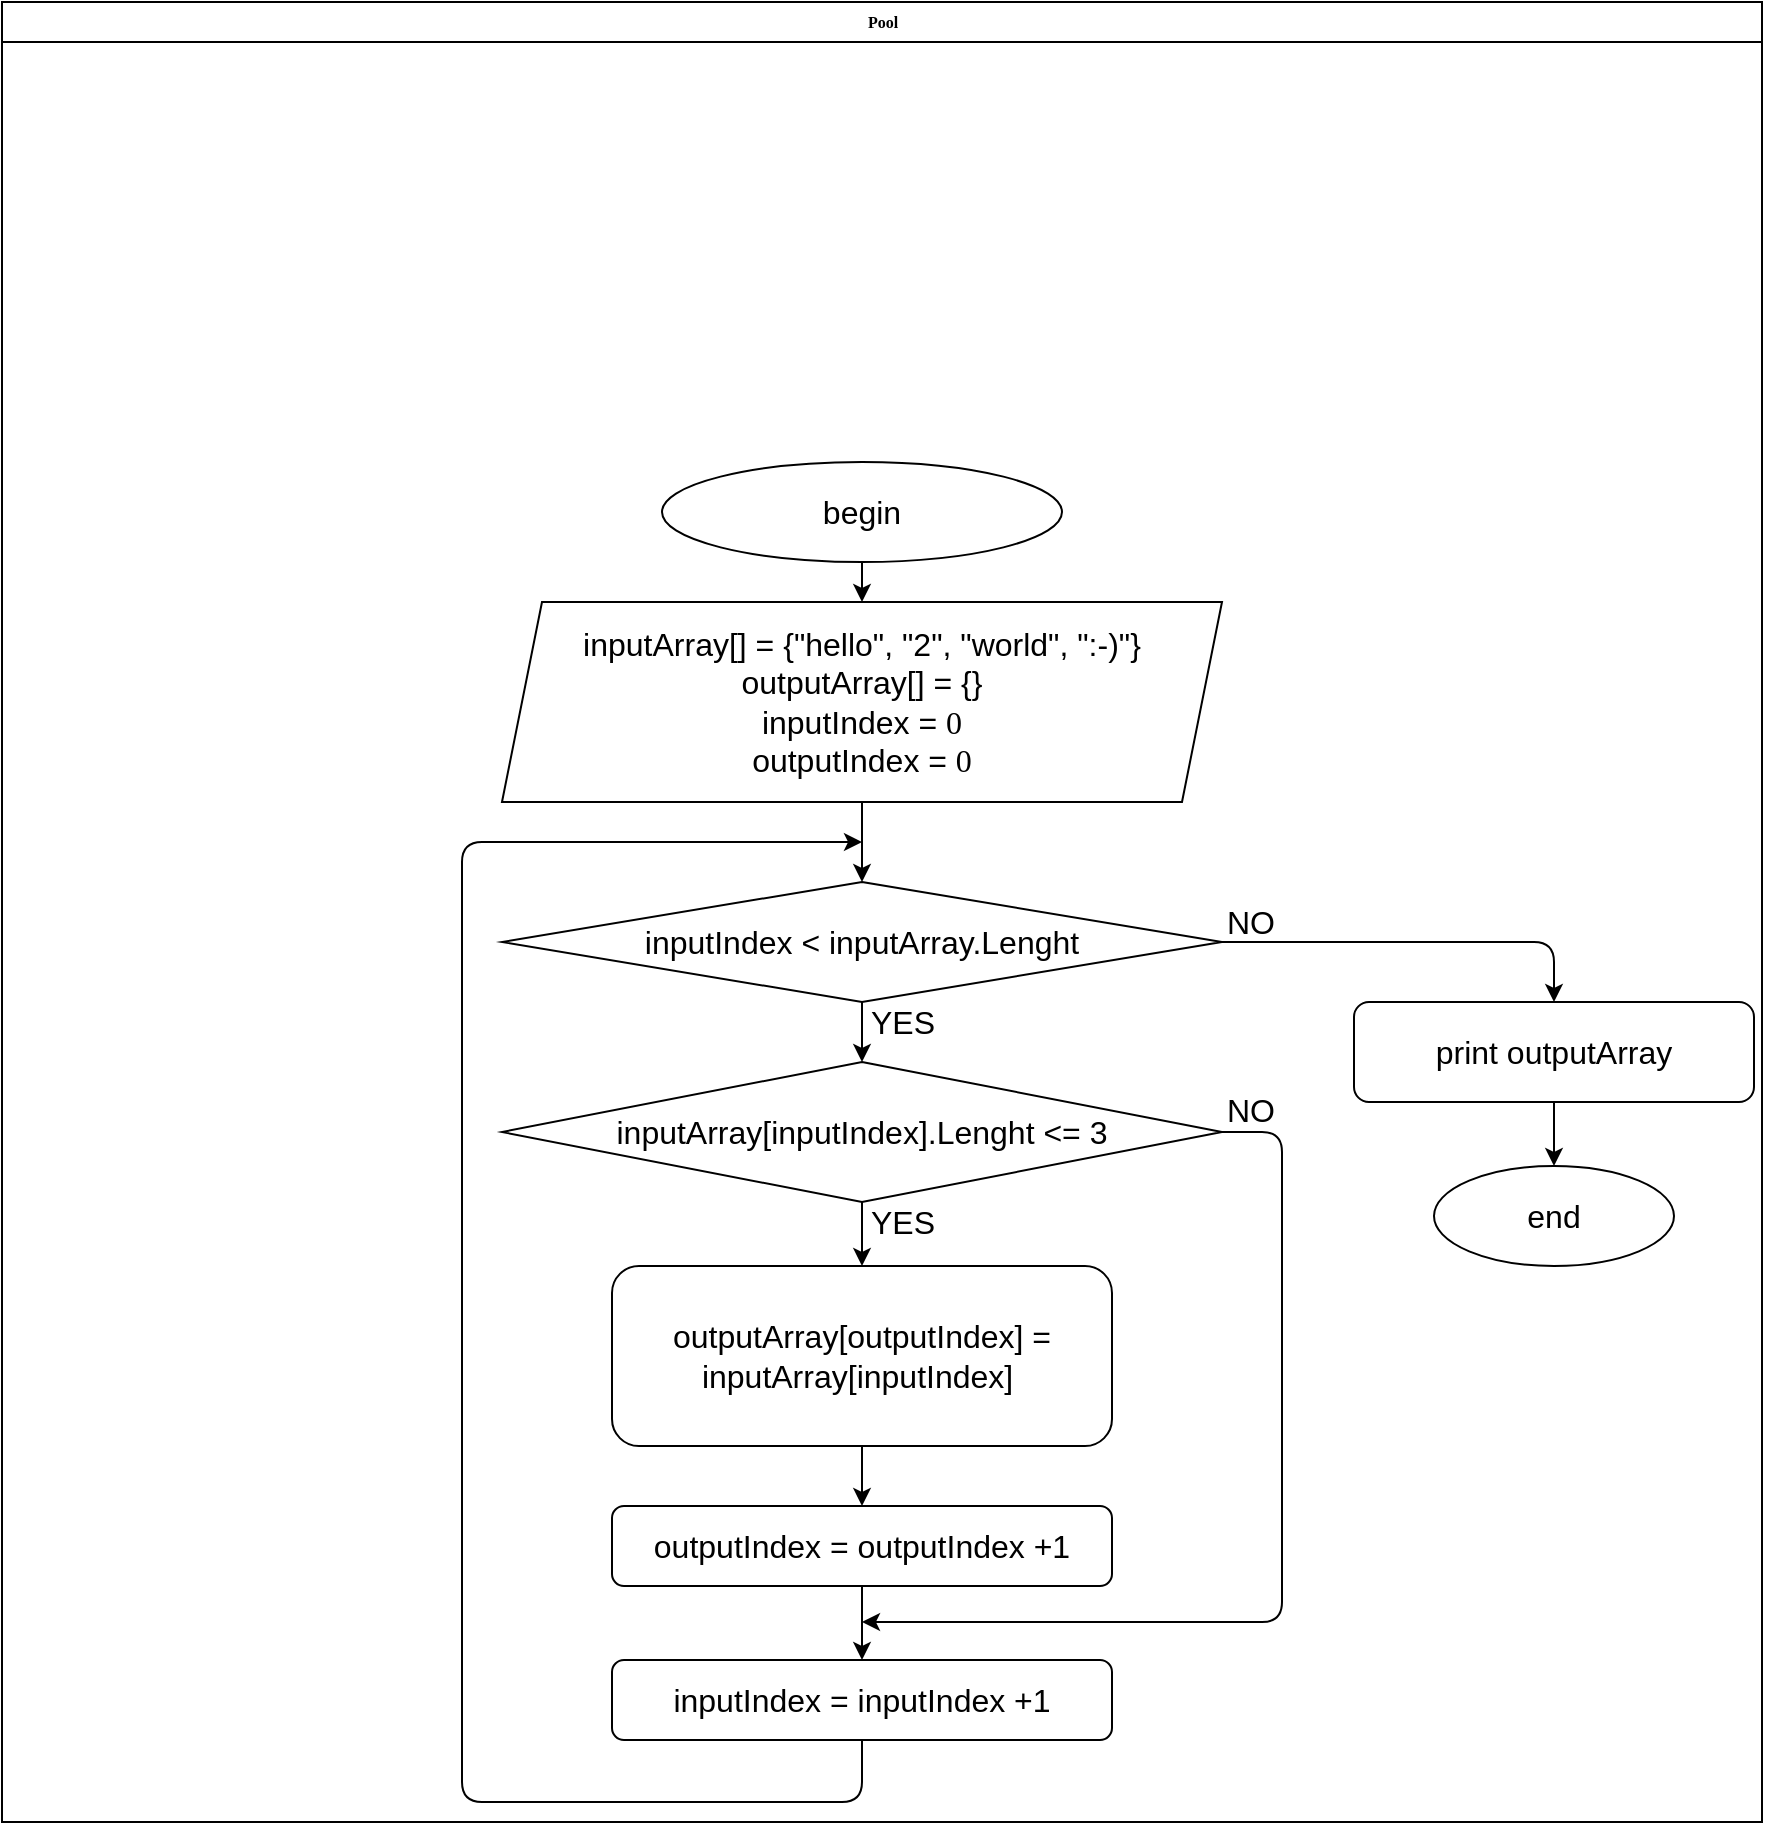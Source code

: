 <mxfile version="20.7.4" type="github">
  <diagram name="Page-1" id="74e2e168-ea6b-b213-b513-2b3c1d86103e">
    <mxGraphModel dx="864" dy="433" grid="1" gridSize="10" guides="1" tooltips="1" connect="1" arrows="1" fold="1" page="1" pageScale="1" pageWidth="1100" pageHeight="850" background="none" math="0" shadow="0">
      <root>
        <mxCell id="0" />
        <mxCell id="1" parent="0" />
        <mxCell id="77e6c97f196da883-1" value="Pool" style="swimlane;html=1;childLayout=stackLayout;startSize=20;rounded=0;shadow=0;labelBackgroundColor=none;strokeWidth=1;fontFamily=Verdana;fontSize=8;align=center;" parent="1" vertex="1">
          <mxGeometry x="150" y="230" width="880" height="910" as="geometry" />
        </mxCell>
        <mxCell id="-I9NjeETSfSGLJqM6EGI-1" value="" style="edgeStyle=none;html=1;fontSize=16;" edge="1" parent="1" source="-I9NjeETSfSGLJqM6EGI-2" target="-I9NjeETSfSGLJqM6EGI-4">
          <mxGeometry relative="1" as="geometry" />
        </mxCell>
        <mxCell id="-I9NjeETSfSGLJqM6EGI-2" value="begin" style="ellipse;whiteSpace=wrap;html=1;strokeWidth=1;fontSize=16;" vertex="1" parent="1">
          <mxGeometry x="480" y="460" width="200" height="50" as="geometry" />
        </mxCell>
        <mxCell id="-I9NjeETSfSGLJqM6EGI-3" value="" style="edgeStyle=none;html=1;fontSize=16;" edge="1" parent="1" source="-I9NjeETSfSGLJqM6EGI-4" target="-I9NjeETSfSGLJqM6EGI-7">
          <mxGeometry relative="1" as="geometry" />
        </mxCell>
        <mxCell id="-I9NjeETSfSGLJqM6EGI-4" value="inputArray[] = {&quot;hello&quot;, &quot;2&quot;, &quot;world&quot;, &quot;:-)&quot;}&lt;br&gt;outputArray[] = {}&lt;br&gt;inputIndex = &lt;font face=&quot;Roboto Mono&quot; data-font-src=&quot;https://fonts.googleapis.com/css?family=Roboto+Mono&quot;&gt;0&lt;/font&gt;&lt;br&gt;outputIndex = &lt;font face=&quot;Roboto Mono&quot; data-font-src=&quot;https://fonts.googleapis.com/css?family=Roboto+Mono&quot;&gt;0&lt;/font&gt;" style="shape=parallelogram;perimeter=parallelogramPerimeter;whiteSpace=wrap;html=1;fixedSize=1;fontSize=16;strokeWidth=1;" vertex="1" parent="1">
          <mxGeometry x="400" y="530" width="360" height="100" as="geometry" />
        </mxCell>
        <mxCell id="-I9NjeETSfSGLJqM6EGI-5" value="" style="edgeStyle=none;html=1;fontSize=16;" edge="1" parent="1" source="-I9NjeETSfSGLJqM6EGI-7" target="-I9NjeETSfSGLJqM6EGI-10">
          <mxGeometry relative="1" as="geometry" />
        </mxCell>
        <mxCell id="-I9NjeETSfSGLJqM6EGI-6" style="edgeStyle=none;html=1;fontSize=16;entryX=0.5;entryY=0;entryDx=0;entryDy=0;" edge="1" parent="1" source="-I9NjeETSfSGLJqM6EGI-7" target="-I9NjeETSfSGLJqM6EGI-21">
          <mxGeometry relative="1" as="geometry">
            <mxPoint x="1000" y="710" as="targetPoint" />
            <Array as="points">
              <mxPoint x="926" y="700" />
            </Array>
          </mxGeometry>
        </mxCell>
        <mxCell id="-I9NjeETSfSGLJqM6EGI-7" value="inputIndex&amp;nbsp;&amp;lt; inputArray.Lenght" style="rhombus;whiteSpace=wrap;html=1;fontSize=16;strokeWidth=1;" vertex="1" parent="1">
          <mxGeometry x="400" y="670" width="360" height="60" as="geometry" />
        </mxCell>
        <mxCell id="-I9NjeETSfSGLJqM6EGI-8" value="" style="edgeStyle=none;html=1;fontSize=16;" edge="1" parent="1" source="-I9NjeETSfSGLJqM6EGI-10" target="-I9NjeETSfSGLJqM6EGI-12">
          <mxGeometry relative="1" as="geometry" />
        </mxCell>
        <mxCell id="-I9NjeETSfSGLJqM6EGI-9" style="edgeStyle=none;html=1;fontSize=16;" edge="1" parent="1" source="-I9NjeETSfSGLJqM6EGI-10">
          <mxGeometry relative="1" as="geometry">
            <mxPoint x="580" y="1040" as="targetPoint" />
            <Array as="points">
              <mxPoint x="790" y="795" />
              <mxPoint x="790" y="1040" />
            </Array>
          </mxGeometry>
        </mxCell>
        <mxCell id="-I9NjeETSfSGLJqM6EGI-10" value="inputArray[inputIndex].Lenght &amp;lt;= 3" style="rhombus;whiteSpace=wrap;html=1;fontSize=16;strokeWidth=1;" vertex="1" parent="1">
          <mxGeometry x="400" y="760" width="360" height="70" as="geometry" />
        </mxCell>
        <mxCell id="-I9NjeETSfSGLJqM6EGI-11" value="" style="edgeStyle=none;html=1;fontSize=16;" edge="1" parent="1" source="-I9NjeETSfSGLJqM6EGI-12" target="-I9NjeETSfSGLJqM6EGI-14">
          <mxGeometry relative="1" as="geometry" />
        </mxCell>
        <mxCell id="-I9NjeETSfSGLJqM6EGI-12" value="&lt;span&gt;outputArray[&lt;/span&gt;outputIndex&lt;span&gt;] = inputArray[&lt;/span&gt;inputIndex&lt;span&gt;]&amp;nbsp;&lt;/span&gt;" style="rounded=1;whiteSpace=wrap;html=1;fontSize=16;strokeWidth=1;" vertex="1" parent="1">
          <mxGeometry x="455" y="862" width="250" height="90" as="geometry" />
        </mxCell>
        <mxCell id="-I9NjeETSfSGLJqM6EGI-13" value="" style="edgeStyle=none;html=1;fontSize=16;" edge="1" parent="1" source="-I9NjeETSfSGLJqM6EGI-14" target="-I9NjeETSfSGLJqM6EGI-16">
          <mxGeometry relative="1" as="geometry" />
        </mxCell>
        <mxCell id="-I9NjeETSfSGLJqM6EGI-14" value="outputIndex&lt;span&gt;&amp;nbsp;=&amp;nbsp;&lt;/span&gt;outputIndex +1" style="rounded=1;whiteSpace=wrap;html=1;fontSize=16;strokeWidth=1;" vertex="1" parent="1">
          <mxGeometry x="455" y="982" width="250" height="40" as="geometry" />
        </mxCell>
        <mxCell id="-I9NjeETSfSGLJqM6EGI-15" style="edgeStyle=none;html=1;fontSize=16;" edge="1" parent="1" source="-I9NjeETSfSGLJqM6EGI-16">
          <mxGeometry relative="1" as="geometry">
            <mxPoint x="580" y="650" as="targetPoint" />
            <Array as="points">
              <mxPoint x="580" y="1130" />
              <mxPoint x="380" y="1130" />
              <mxPoint x="380" y="650" />
            </Array>
          </mxGeometry>
        </mxCell>
        <mxCell id="-I9NjeETSfSGLJqM6EGI-16" value="inputIndex = inputIndex +1" style="rounded=1;whiteSpace=wrap;html=1;fontSize=16;strokeWidth=1;" vertex="1" parent="1">
          <mxGeometry x="455" y="1059" width="250" height="40" as="geometry" />
        </mxCell>
        <mxCell id="-I9NjeETSfSGLJqM6EGI-17" value="YES" style="text;html=1;align=center;verticalAlign=middle;resizable=0;points=[];autosize=1;strokeColor=none;fillColor=none;fontSize=16;" vertex="1" parent="1">
          <mxGeometry x="575" y="830" width="50" height="20" as="geometry" />
        </mxCell>
        <mxCell id="-I9NjeETSfSGLJqM6EGI-18" value="YES" style="text;html=1;align=center;verticalAlign=middle;resizable=0;points=[];autosize=1;strokeColor=none;fillColor=none;fontSize=16;" vertex="1" parent="1">
          <mxGeometry x="575" y="730" width="50" height="20" as="geometry" />
        </mxCell>
        <mxCell id="-I9NjeETSfSGLJqM6EGI-19" value="end" style="ellipse;whiteSpace=wrap;html=1;fontSize=16;strokeWidth=1;" vertex="1" parent="1">
          <mxGeometry x="866" y="812" width="120" height="50" as="geometry" />
        </mxCell>
        <mxCell id="-I9NjeETSfSGLJqM6EGI-20" style="edgeStyle=none;html=1;entryX=0.5;entryY=0;entryDx=0;entryDy=0;fontSize=16;" edge="1" parent="1" source="-I9NjeETSfSGLJqM6EGI-21" target="-I9NjeETSfSGLJqM6EGI-19">
          <mxGeometry relative="1" as="geometry" />
        </mxCell>
        <mxCell id="-I9NjeETSfSGLJqM6EGI-21" value="print outputArray" style="rounded=1;whiteSpace=wrap;html=1;fontSize=16;strokeWidth=1;" vertex="1" parent="1">
          <mxGeometry x="826" y="730" width="200" height="50" as="geometry" />
        </mxCell>
        <mxCell id="-I9NjeETSfSGLJqM6EGI-22" value="NO" style="text;html=1;align=center;verticalAlign=middle;resizable=0;points=[];autosize=1;strokeColor=none;fillColor=none;fontSize=16;" vertex="1" parent="1">
          <mxGeometry x="754" y="680" width="40" height="20" as="geometry" />
        </mxCell>
        <mxCell id="-I9NjeETSfSGLJqM6EGI-23" value="NO" style="text;html=1;align=center;verticalAlign=middle;resizable=0;points=[];autosize=1;strokeColor=none;fillColor=none;fontSize=16;" vertex="1" parent="1">
          <mxGeometry x="754" y="774" width="40" height="20" as="geometry" />
        </mxCell>
      </root>
    </mxGraphModel>
  </diagram>
</mxfile>
